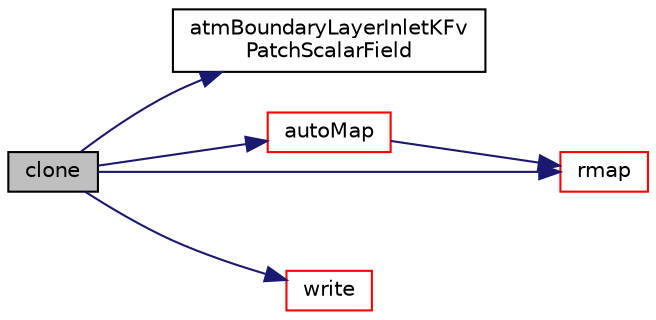 digraph "clone"
{
  bgcolor="transparent";
  edge [fontname="Helvetica",fontsize="10",labelfontname="Helvetica",labelfontsize="10"];
  node [fontname="Helvetica",fontsize="10",shape=record];
  rankdir="LR";
  Node1 [label="clone",height=0.2,width=0.4,color="black", fillcolor="grey75", style="filled", fontcolor="black"];
  Node1 -> Node2 [color="midnightblue",fontsize="10",style="solid",fontname="Helvetica"];
  Node2 [label="atmBoundaryLayerInletKFv\lPatchScalarField",height=0.2,width=0.4,color="black",URL="$a00077.html#a0cf5cf4b9d58be63172c72638a17e896",tooltip="Construct from patch and internal field. "];
  Node1 -> Node3 [color="midnightblue",fontsize="10",style="solid",fontname="Helvetica"];
  Node3 [label="autoMap",height=0.2,width=0.4,color="red",URL="$a00077.html#a0ab0c43ce90d756c88dd81e3d0a9eef5",tooltip="Map (and resize as needed) from self given a mapping object. "];
  Node3 -> Node4 [color="midnightblue",fontsize="10",style="solid",fontname="Helvetica"];
  Node4 [label="rmap",height=0.2,width=0.4,color="red",URL="$a00077.html#a713277715ccc0a5ef466b0516d44731f",tooltip="Reverse map the given fvPatchField onto this fvPatchField. "];
  Node1 -> Node4 [color="midnightblue",fontsize="10",style="solid",fontname="Helvetica"];
  Node1 -> Node5 [color="midnightblue",fontsize="10",style="solid",fontname="Helvetica"];
  Node5 [label="write",height=0.2,width=0.4,color="red",URL="$a00077.html#a0941061ad5a26be83b4107d05750ace6",tooltip="Write. "];
}
